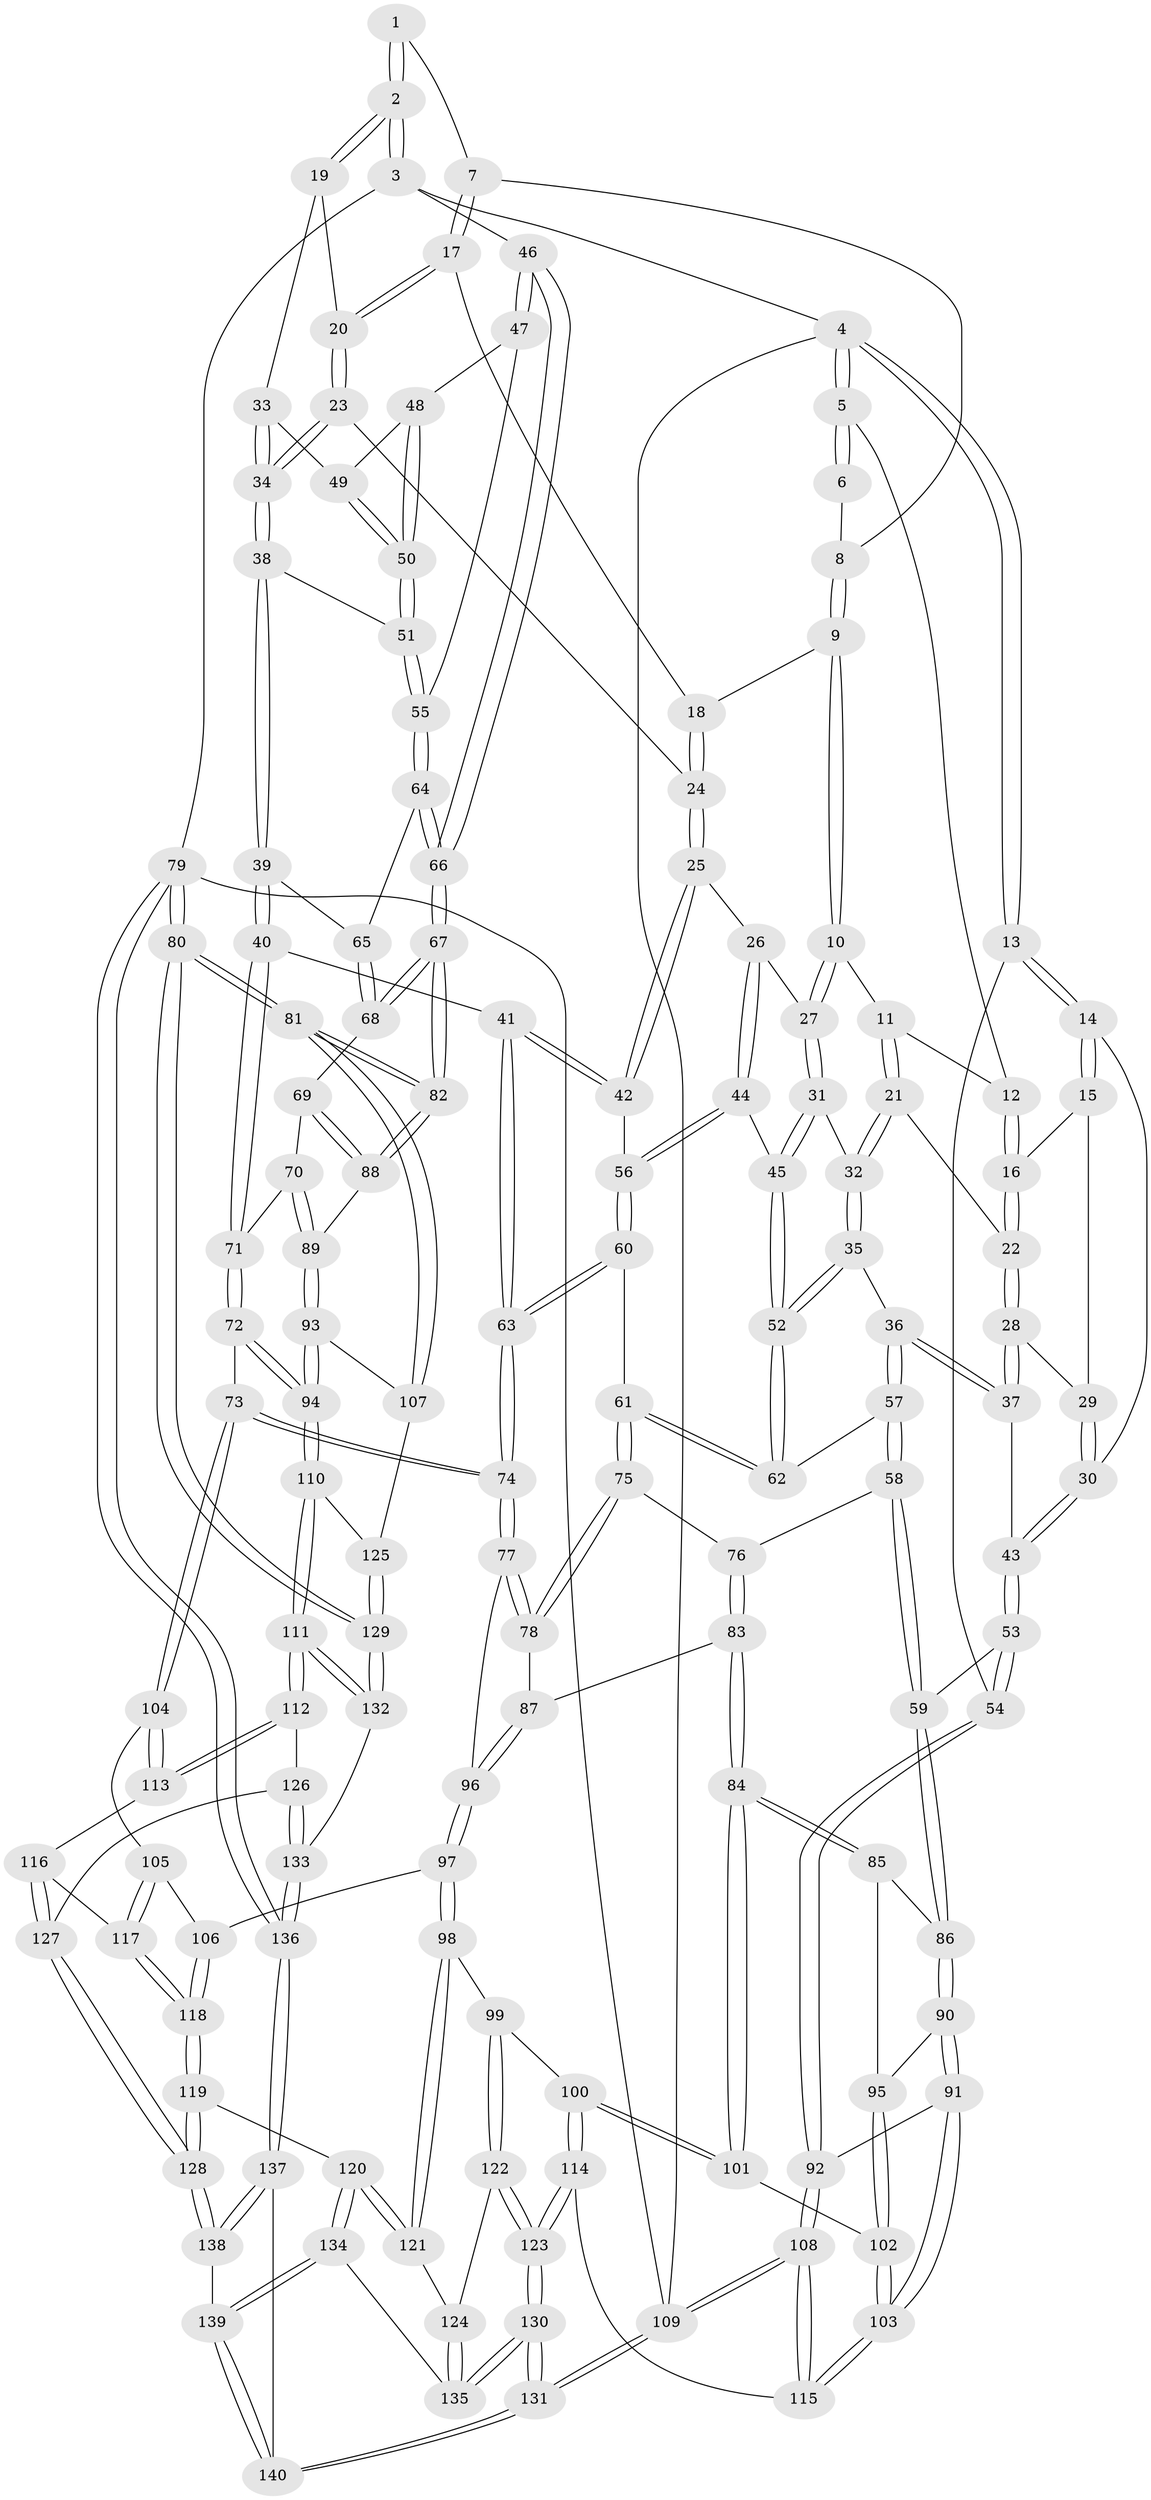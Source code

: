 // Generated by graph-tools (version 1.1) at 2025/03/03/09/25 03:03:13]
// undirected, 140 vertices, 347 edges
graph export_dot {
graph [start="1"]
  node [color=gray90,style=filled];
  1 [pos="+0.6779067238779461+0"];
  2 [pos="+1+0"];
  3 [pos="+1+0"];
  4 [pos="+0+0"];
  5 [pos="+0.36523676428880036+0"];
  6 [pos="+0.5726083748105157+0"];
  7 [pos="+0.6761798980978677+0.05525441416428048"];
  8 [pos="+0.5802618124376728+0.006328739691879749"];
  9 [pos="+0.5615184766453889+0.12009190016749928"];
  10 [pos="+0.5406544834242824+0.13040355646130194"];
  11 [pos="+0.4182021905136007+0.024042959668660786"];
  12 [pos="+0.3640684202375084+0"];
  13 [pos="+0+0"];
  14 [pos="+0.16108977798834642+0.12469286125341152"];
  15 [pos="+0.1904459113727203+0.11542596395169454"];
  16 [pos="+0.21338278397187324+0.10516851321950958"];
  17 [pos="+0.6775294961669539+0.06247957148471003"];
  18 [pos="+0.6446406537728321+0.12253725697394142"];
  19 [pos="+0.95430625428703+0.018803569822439966"];
  20 [pos="+0.8861073629507399+0.04659467735450982"];
  21 [pos="+0.34572376207334593+0.16049280245976943"];
  22 [pos="+0.34116099412236217+0.16013909321446498"];
  23 [pos="+0.7035232538996815+0.17498114493352676"];
  24 [pos="+0.6964415312323267+0.1747104923167008"];
  25 [pos="+0.6501345321169215+0.2670522776314854"];
  26 [pos="+0.5488374850550354+0.21129811939115453"];
  27 [pos="+0.5316599898340506+0.15406815719382425"];
  28 [pos="+0.27293440612188435+0.23495363656957494"];
  29 [pos="+0.25571947933673883+0.21870761491457158"];
  30 [pos="+0.1710912984473892+0.23483036204753088"];
  31 [pos="+0.42041795901312184+0.20801349192159113"];
  32 [pos="+0.39039672498467964+0.21325828990672213"];
  33 [pos="+0.8691009509256232+0.20805015851393627"];
  34 [pos="+0.8075722347940303+0.2655173958088372"];
  35 [pos="+0.37325727728192615+0.30166925116108523"];
  36 [pos="+0.2619158354143704+0.2917885709322114"];
  37 [pos="+0.25869175335708766+0.2860783575963636"];
  38 [pos="+0.8003867971573869+0.29726167879574145"];
  39 [pos="+0.7780189955342868+0.35160671096679064"];
  40 [pos="+0.7732894208074783+0.35683761798092073"];
  41 [pos="+0.6774569234293456+0.33859838651786384"];
  42 [pos="+0.6523083308982401+0.2834503886718863"];
  43 [pos="+0.17119434109269577+0.23783750228421635"];
  44 [pos="+0.5209663472397018+0.2956196706763084"];
  45 [pos="+0.5075838346529142+0.29143740215329567"];
  46 [pos="+1+0"];
  47 [pos="+1+0.2568876948064035"];
  48 [pos="+0.9736513678423866+0.26861086298411657"];
  49 [pos="+0.9065381459826959+0.2575654835136678"];
  50 [pos="+0.9244847765165966+0.30579497581158266"];
  51 [pos="+0.9240726341049699+0.31332264104743235"];
  52 [pos="+0.3748182528431415+0.30509688181792255"];
  53 [pos="+0.045264288220668414+0.4056711911219532"];
  54 [pos="+0+0.4004259764304747"];
  55 [pos="+0.9411474673156187+0.3598878506255726"];
  56 [pos="+0.5244334866685701+0.3044263970787504"];
  57 [pos="+0.21605678720586446+0.3946880779865295"];
  58 [pos="+0.19251365622932262+0.42265368447182444"];
  59 [pos="+0.09267343398094452+0.4237931744496861"];
  60 [pos="+0.5266396453424312+0.382376271362618"];
  61 [pos="+0.41022525189320114+0.40643178207642694"];
  62 [pos="+0.38237435790877866+0.3508589857446899"];
  63 [pos="+0.5846636113177279+0.4185628925984767"];
  64 [pos="+0.941210456374784+0.36269357886631387"];
  65 [pos="+0.9381950085470192+0.3669241544576392"];
  66 [pos="+1+0.35381533452773345"];
  67 [pos="+1+0.5247908407935921"];
  68 [pos="+0.9368453371886005+0.4692021738331597"];
  69 [pos="+0.9355943395544337+0.4699171695295133"];
  70 [pos="+0.9275107755160134+0.4721145047572303"];
  71 [pos="+0.7970080983344892+0.4985698882293419"];
  72 [pos="+0.7565478680757574+0.571283432227161"];
  73 [pos="+0.6207402466306416+0.5736874729746968"];
  74 [pos="+0.6093489631446993+0.5615929025242566"];
  75 [pos="+0.39853164896064597+0.43793092171014375"];
  76 [pos="+0.2298271139514791+0.45049503109232025"];
  77 [pos="+0.5783095160689402+0.5582207703166323"];
  78 [pos="+0.402978952780333+0.46758946282186115"];
  79 [pos="+1+1"];
  80 [pos="+1+1"];
  81 [pos="+1+0.6399953262664264"];
  82 [pos="+1+0.574301458748671"];
  83 [pos="+0.28380997410212544+0.5755927592280954"];
  84 [pos="+0.270549815667895+0.5910458850620139"];
  85 [pos="+0.24930134693105327+0.5902570095319156"];
  86 [pos="+0.12742802796545455+0.5143080041710948"];
  87 [pos="+0.36575876474533364+0.5683814987527784"];
  88 [pos="+0.950731382708367+0.6008710478385063"];
  89 [pos="+0.9096716730987521+0.6262171427545239"];
  90 [pos="+0.14231970467096938+0.6040564197838124"];
  91 [pos="+0+0.608940850933284"];
  92 [pos="+0+0.5358382247659648"];
  93 [pos="+0.8420718746109952+0.676083279992964"];
  94 [pos="+0.8318291955242628+0.6780360798144349"];
  95 [pos="+0.14642447728220598+0.6104566683960583"];
  96 [pos="+0.3970233723235289+0.6034895725788144"];
  97 [pos="+0.4113613735644396+0.69962086697724"];
  98 [pos="+0.38767806883986355+0.7190275766690806"];
  99 [pos="+0.30743534162490943+0.7235600885057045"];
  100 [pos="+0.27636550410321825+0.707129350963112"];
  101 [pos="+0.25953952208475173+0.6761911093892459"];
  102 [pos="+0.1409929216410112+0.6814357954813113"];
  103 [pos="+0.10832417087999326+0.7188035925380424"];
  104 [pos="+0.5958270946637848+0.6391084509960422"];
  105 [pos="+0.5067632010528639+0.697136988530785"];
  106 [pos="+0.4682014559469048+0.711741494407716"];
  107 [pos="+0.9369085218233099+0.6967599170798762"];
  108 [pos="+0+1"];
  109 [pos="+0+1"];
  110 [pos="+0.815189659422985+0.7685178501887862"];
  111 [pos="+0.8121509068255192+0.7782334656223717"];
  112 [pos="+0.7297415022211926+0.7898602377266057"];
  113 [pos="+0.6238558254506926+0.7354996714193163"];
  114 [pos="+0.17400908326707182+0.8099362247878972"];
  115 [pos="+0.10969193335991254+0.7706651657207408"];
  116 [pos="+0.6114216417421175+0.7575700418675753"];
  117 [pos="+0.5543042338736516+0.7846752202661162"];
  118 [pos="+0.5036146959209219+0.8565312811535187"];
  119 [pos="+0.502823008397964+0.86339389407969"];
  120 [pos="+0.4528086962118629+0.8715363320775145"];
  121 [pos="+0.39032391848576425+0.807537269710465"];
  122 [pos="+0.29227757791131076+0.8470571042413331"];
  123 [pos="+0.21978271703926353+0.8860781288139405"];
  124 [pos="+0.3064018825308591+0.8481022552214549"];
  125 [pos="+0.9933590760008246+0.7798488914457445"];
  126 [pos="+0.6648755652192352+0.8532051972469992"];
  127 [pos="+0.6129726869241973+0.8560718378416677"];
  128 [pos="+0.5515648187843782+0.8996007989739321"];
  129 [pos="+1+0.9366394865085501"];
  130 [pos="+0.17265199977626502+1"];
  131 [pos="+0.1305000273005602+1"];
  132 [pos="+0.8429045327795731+0.8673732549268656"];
  133 [pos="+0.7556435803088059+1"];
  134 [pos="+0.4147923270383357+0.9107866279131042"];
  135 [pos="+0.39322114872129793+0.918964720961605"];
  136 [pos="+0.7114593053838397+1"];
  137 [pos="+0.6446270261698835+1"];
  138 [pos="+0.5989280125434976+1"];
  139 [pos="+0.43352437922582376+0.9487787092056784"];
  140 [pos="+0.41674254875271993+1"];
  1 -- 2;
  1 -- 2;
  1 -- 7;
  2 -- 3;
  2 -- 3;
  2 -- 19;
  2 -- 19;
  3 -- 4;
  3 -- 46;
  3 -- 79;
  4 -- 5;
  4 -- 5;
  4 -- 13;
  4 -- 13;
  4 -- 109;
  5 -- 6;
  5 -- 6;
  5 -- 12;
  6 -- 8;
  7 -- 8;
  7 -- 17;
  7 -- 17;
  8 -- 9;
  8 -- 9;
  9 -- 10;
  9 -- 10;
  9 -- 18;
  10 -- 11;
  10 -- 27;
  10 -- 27;
  11 -- 12;
  11 -- 21;
  11 -- 21;
  12 -- 16;
  12 -- 16;
  13 -- 14;
  13 -- 14;
  13 -- 54;
  14 -- 15;
  14 -- 15;
  14 -- 30;
  15 -- 16;
  15 -- 29;
  16 -- 22;
  16 -- 22;
  17 -- 18;
  17 -- 20;
  17 -- 20;
  18 -- 24;
  18 -- 24;
  19 -- 20;
  19 -- 33;
  20 -- 23;
  20 -- 23;
  21 -- 22;
  21 -- 32;
  21 -- 32;
  22 -- 28;
  22 -- 28;
  23 -- 24;
  23 -- 34;
  23 -- 34;
  24 -- 25;
  24 -- 25;
  25 -- 26;
  25 -- 42;
  25 -- 42;
  26 -- 27;
  26 -- 44;
  26 -- 44;
  27 -- 31;
  27 -- 31;
  28 -- 29;
  28 -- 37;
  28 -- 37;
  29 -- 30;
  29 -- 30;
  30 -- 43;
  30 -- 43;
  31 -- 32;
  31 -- 45;
  31 -- 45;
  32 -- 35;
  32 -- 35;
  33 -- 34;
  33 -- 34;
  33 -- 49;
  34 -- 38;
  34 -- 38;
  35 -- 36;
  35 -- 52;
  35 -- 52;
  36 -- 37;
  36 -- 37;
  36 -- 57;
  36 -- 57;
  37 -- 43;
  38 -- 39;
  38 -- 39;
  38 -- 51;
  39 -- 40;
  39 -- 40;
  39 -- 65;
  40 -- 41;
  40 -- 71;
  40 -- 71;
  41 -- 42;
  41 -- 42;
  41 -- 63;
  41 -- 63;
  42 -- 56;
  43 -- 53;
  43 -- 53;
  44 -- 45;
  44 -- 56;
  44 -- 56;
  45 -- 52;
  45 -- 52;
  46 -- 47;
  46 -- 47;
  46 -- 66;
  46 -- 66;
  47 -- 48;
  47 -- 55;
  48 -- 49;
  48 -- 50;
  48 -- 50;
  49 -- 50;
  49 -- 50;
  50 -- 51;
  50 -- 51;
  51 -- 55;
  51 -- 55;
  52 -- 62;
  52 -- 62;
  53 -- 54;
  53 -- 54;
  53 -- 59;
  54 -- 92;
  54 -- 92;
  55 -- 64;
  55 -- 64;
  56 -- 60;
  56 -- 60;
  57 -- 58;
  57 -- 58;
  57 -- 62;
  58 -- 59;
  58 -- 59;
  58 -- 76;
  59 -- 86;
  59 -- 86;
  60 -- 61;
  60 -- 63;
  60 -- 63;
  61 -- 62;
  61 -- 62;
  61 -- 75;
  61 -- 75;
  63 -- 74;
  63 -- 74;
  64 -- 65;
  64 -- 66;
  64 -- 66;
  65 -- 68;
  65 -- 68;
  66 -- 67;
  66 -- 67;
  67 -- 68;
  67 -- 68;
  67 -- 82;
  67 -- 82;
  68 -- 69;
  69 -- 70;
  69 -- 88;
  69 -- 88;
  70 -- 71;
  70 -- 89;
  70 -- 89;
  71 -- 72;
  71 -- 72;
  72 -- 73;
  72 -- 94;
  72 -- 94;
  73 -- 74;
  73 -- 74;
  73 -- 104;
  73 -- 104;
  74 -- 77;
  74 -- 77;
  75 -- 76;
  75 -- 78;
  75 -- 78;
  76 -- 83;
  76 -- 83;
  77 -- 78;
  77 -- 78;
  77 -- 96;
  78 -- 87;
  79 -- 80;
  79 -- 80;
  79 -- 136;
  79 -- 136;
  79 -- 109;
  80 -- 81;
  80 -- 81;
  80 -- 129;
  80 -- 129;
  81 -- 82;
  81 -- 82;
  81 -- 107;
  81 -- 107;
  82 -- 88;
  82 -- 88;
  83 -- 84;
  83 -- 84;
  83 -- 87;
  84 -- 85;
  84 -- 85;
  84 -- 101;
  84 -- 101;
  85 -- 86;
  85 -- 95;
  86 -- 90;
  86 -- 90;
  87 -- 96;
  87 -- 96;
  88 -- 89;
  89 -- 93;
  89 -- 93;
  90 -- 91;
  90 -- 91;
  90 -- 95;
  91 -- 92;
  91 -- 103;
  91 -- 103;
  92 -- 108;
  92 -- 108;
  93 -- 94;
  93 -- 94;
  93 -- 107;
  94 -- 110;
  94 -- 110;
  95 -- 102;
  95 -- 102;
  96 -- 97;
  96 -- 97;
  97 -- 98;
  97 -- 98;
  97 -- 106;
  98 -- 99;
  98 -- 121;
  98 -- 121;
  99 -- 100;
  99 -- 122;
  99 -- 122;
  100 -- 101;
  100 -- 101;
  100 -- 114;
  100 -- 114;
  101 -- 102;
  102 -- 103;
  102 -- 103;
  103 -- 115;
  103 -- 115;
  104 -- 105;
  104 -- 113;
  104 -- 113;
  105 -- 106;
  105 -- 117;
  105 -- 117;
  106 -- 118;
  106 -- 118;
  107 -- 125;
  108 -- 109;
  108 -- 109;
  108 -- 115;
  108 -- 115;
  109 -- 131;
  109 -- 131;
  110 -- 111;
  110 -- 111;
  110 -- 125;
  111 -- 112;
  111 -- 112;
  111 -- 132;
  111 -- 132;
  112 -- 113;
  112 -- 113;
  112 -- 126;
  113 -- 116;
  114 -- 115;
  114 -- 123;
  114 -- 123;
  116 -- 117;
  116 -- 127;
  116 -- 127;
  117 -- 118;
  117 -- 118;
  118 -- 119;
  118 -- 119;
  119 -- 120;
  119 -- 128;
  119 -- 128;
  120 -- 121;
  120 -- 121;
  120 -- 134;
  120 -- 134;
  121 -- 124;
  122 -- 123;
  122 -- 123;
  122 -- 124;
  123 -- 130;
  123 -- 130;
  124 -- 135;
  124 -- 135;
  125 -- 129;
  125 -- 129;
  126 -- 127;
  126 -- 133;
  126 -- 133;
  127 -- 128;
  127 -- 128;
  128 -- 138;
  128 -- 138;
  129 -- 132;
  129 -- 132;
  130 -- 131;
  130 -- 131;
  130 -- 135;
  130 -- 135;
  131 -- 140;
  131 -- 140;
  132 -- 133;
  133 -- 136;
  133 -- 136;
  134 -- 135;
  134 -- 139;
  134 -- 139;
  136 -- 137;
  136 -- 137;
  137 -- 138;
  137 -- 138;
  137 -- 140;
  138 -- 139;
  139 -- 140;
  139 -- 140;
}
